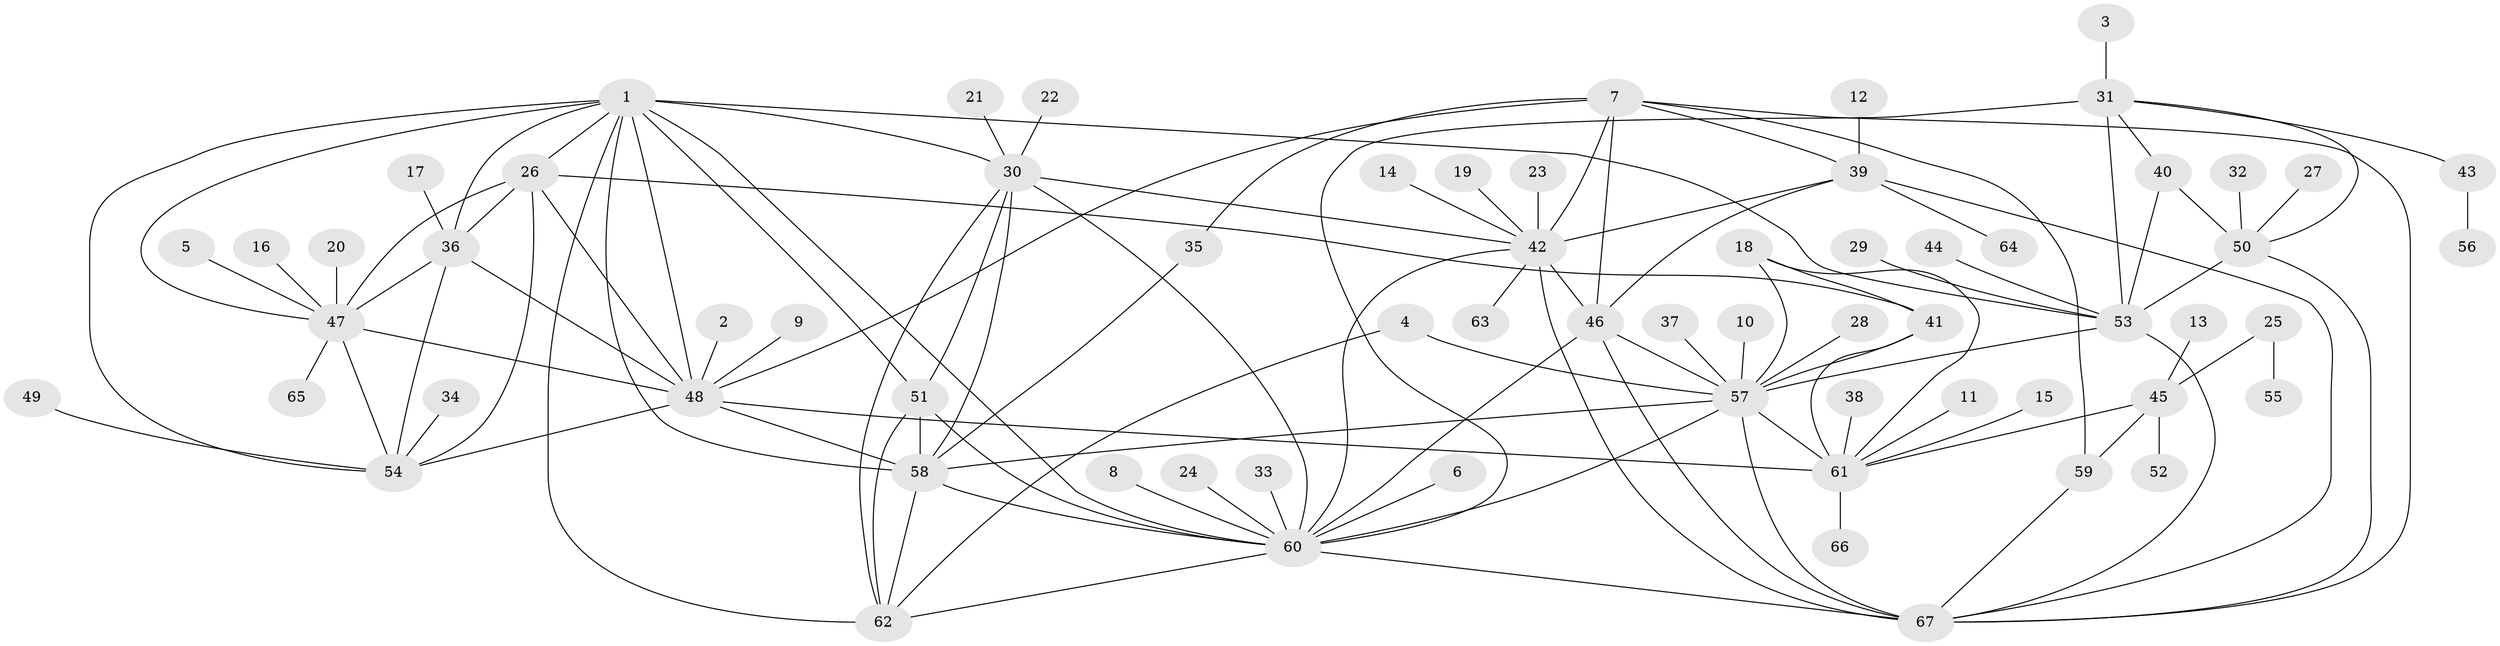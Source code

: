 // original degree distribution, {10: 0.03816793893129771, 7: 0.04580152671755725, 8: 0.05343511450381679, 6: 0.04580152671755725, 9: 0.022900763358778626, 16: 0.007633587786259542, 5: 0.007633587786259542, 15: 0.007633587786259542, 11: 0.007633587786259542, 1: 0.5419847328244275, 4: 0.015267175572519083, 2: 0.16793893129770993, 3: 0.03816793893129771}
// Generated by graph-tools (version 1.1) at 2025/50/03/09/25 03:50:36]
// undirected, 67 vertices, 116 edges
graph export_dot {
graph [start="1"]
  node [color=gray90,style=filled];
  1;
  2;
  3;
  4;
  5;
  6;
  7;
  8;
  9;
  10;
  11;
  12;
  13;
  14;
  15;
  16;
  17;
  18;
  19;
  20;
  21;
  22;
  23;
  24;
  25;
  26;
  27;
  28;
  29;
  30;
  31;
  32;
  33;
  34;
  35;
  36;
  37;
  38;
  39;
  40;
  41;
  42;
  43;
  44;
  45;
  46;
  47;
  48;
  49;
  50;
  51;
  52;
  53;
  54;
  55;
  56;
  57;
  58;
  59;
  60;
  61;
  62;
  63;
  64;
  65;
  66;
  67;
  1 -- 26 [weight=1.0];
  1 -- 30 [weight=1.0];
  1 -- 36 [weight=1.0];
  1 -- 47 [weight=1.0];
  1 -- 48 [weight=1.0];
  1 -- 51 [weight=1.0];
  1 -- 53 [weight=1.0];
  1 -- 54 [weight=1.0];
  1 -- 58 [weight=1.0];
  1 -- 60 [weight=1.0];
  1 -- 62 [weight=1.0];
  2 -- 48 [weight=1.0];
  3 -- 31 [weight=1.0];
  4 -- 57 [weight=1.0];
  4 -- 62 [weight=1.0];
  5 -- 47 [weight=1.0];
  6 -- 60 [weight=1.0];
  7 -- 35 [weight=1.0];
  7 -- 39 [weight=1.0];
  7 -- 42 [weight=2.0];
  7 -- 46 [weight=1.0];
  7 -- 48 [weight=1.0];
  7 -- 59 [weight=1.0];
  7 -- 67 [weight=1.0];
  8 -- 60 [weight=1.0];
  9 -- 48 [weight=1.0];
  10 -- 57 [weight=1.0];
  11 -- 61 [weight=1.0];
  12 -- 39 [weight=1.0];
  13 -- 45 [weight=1.0];
  14 -- 42 [weight=1.0];
  15 -- 61 [weight=1.0];
  16 -- 47 [weight=1.0];
  17 -- 36 [weight=1.0];
  18 -- 41 [weight=3.0];
  18 -- 57 [weight=1.0];
  18 -- 61 [weight=1.0];
  19 -- 42 [weight=1.0];
  20 -- 47 [weight=1.0];
  21 -- 30 [weight=1.0];
  22 -- 30 [weight=1.0];
  23 -- 42 [weight=1.0];
  24 -- 60 [weight=1.0];
  25 -- 45 [weight=1.0];
  25 -- 55 [weight=1.0];
  26 -- 36 [weight=1.0];
  26 -- 41 [weight=1.0];
  26 -- 47 [weight=1.0];
  26 -- 48 [weight=1.0];
  26 -- 54 [weight=1.0];
  27 -- 50 [weight=1.0];
  28 -- 57 [weight=1.0];
  29 -- 53 [weight=1.0];
  30 -- 42 [weight=1.0];
  30 -- 51 [weight=1.0];
  30 -- 58 [weight=1.0];
  30 -- 60 [weight=1.0];
  30 -- 62 [weight=1.0];
  31 -- 40 [weight=1.0];
  31 -- 43 [weight=1.0];
  31 -- 50 [weight=1.0];
  31 -- 53 [weight=3.0];
  31 -- 60 [weight=1.0];
  32 -- 50 [weight=1.0];
  33 -- 60 [weight=1.0];
  34 -- 54 [weight=1.0];
  35 -- 58 [weight=1.0];
  36 -- 47 [weight=1.0];
  36 -- 48 [weight=1.0];
  36 -- 54 [weight=1.0];
  37 -- 57 [weight=1.0];
  38 -- 61 [weight=1.0];
  39 -- 42 [weight=2.0];
  39 -- 46 [weight=1.0];
  39 -- 64 [weight=1.0];
  39 -- 67 [weight=1.0];
  40 -- 50 [weight=1.0];
  40 -- 53 [weight=3.0];
  41 -- 57 [weight=3.0];
  41 -- 61 [weight=3.0];
  42 -- 46 [weight=2.0];
  42 -- 60 [weight=1.0];
  42 -- 63 [weight=1.0];
  42 -- 67 [weight=2.0];
  43 -- 56 [weight=1.0];
  44 -- 53 [weight=1.0];
  45 -- 52 [weight=1.0];
  45 -- 59 [weight=1.0];
  45 -- 61 [weight=1.0];
  46 -- 57 [weight=1.0];
  46 -- 60 [weight=1.0];
  46 -- 67 [weight=1.0];
  47 -- 48 [weight=1.0];
  47 -- 54 [weight=1.0];
  47 -- 65 [weight=1.0];
  48 -- 54 [weight=1.0];
  48 -- 58 [weight=1.0];
  48 -- 61 [weight=1.0];
  49 -- 54 [weight=1.0];
  50 -- 53 [weight=3.0];
  50 -- 67 [weight=1.0];
  51 -- 58 [weight=1.0];
  51 -- 60 [weight=1.0];
  51 -- 62 [weight=1.0];
  53 -- 57 [weight=1.0];
  53 -- 67 [weight=1.0];
  57 -- 58 [weight=1.0];
  57 -- 60 [weight=1.0];
  57 -- 61 [weight=1.0];
  57 -- 67 [weight=1.0];
  58 -- 60 [weight=1.0];
  58 -- 62 [weight=1.0];
  59 -- 67 [weight=1.0];
  60 -- 62 [weight=1.0];
  60 -- 67 [weight=1.0];
  61 -- 66 [weight=1.0];
}

